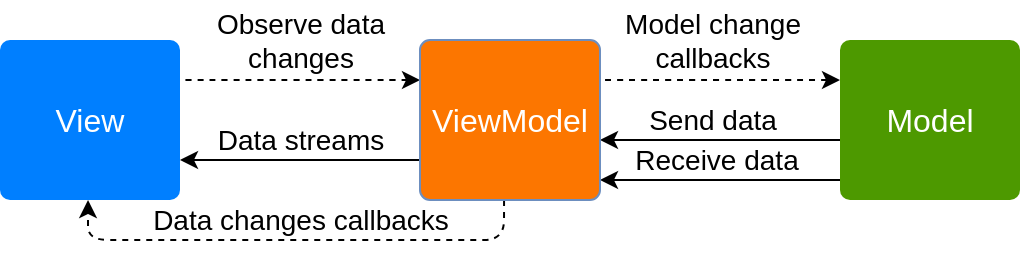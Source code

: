 <mxfile version="13.0.1" type="device"><diagram id="JtJVbiyEpV9sN2groHnd" name="Page-1"><mxGraphModel dx="838" dy="668" grid="1" gridSize="10" guides="1" tooltips="1" connect="1" arrows="1" fold="1" page="1" pageScale="1" pageWidth="827" pageHeight="1169" math="0" shadow="0"><root><mxCell id="0"/><mxCell id="1" parent="0"/><mxCell id="UDMyCV-hDTmZgRKPzvxP-33" value="" style="edgeStyle=orthogonalEdgeStyle;curved=1;orthogonalLoop=1;jettySize=auto;html=1;startArrow=classic;startFill=1;endArrow=none;endFill=0;fontSize=14;fontColor=#000000;dashed=1;" edge="1" parent="1" source="UDMyCV-hDTmZgRKPzvxP-10" target="UDMyCV-hDTmZgRKPzvxP-12"><mxGeometry relative="1" as="geometry"><Array as="points"><mxPoint x="410" y="340"/><mxPoint x="410" y="340"/></Array></mxGeometry></mxCell><mxCell id="UDMyCV-hDTmZgRKPzvxP-10" value="Model" style="html=1;shadow=0;dashed=0;shape=mxgraph.bootstrap.rrect;rSize=5;strokeColor=none;strokeWidth=1;fillColor=#4D9900;fontColor=#FFFFFF;whiteSpace=wrap;align=center;verticalAlign=middle;spacingLeft=0;fontStyle=0;fontSize=16;spacing=5;" vertex="1" parent="1"><mxGeometry x="490" y="320" width="90" height="80" as="geometry"/></mxCell><mxCell id="UDMyCV-hDTmZgRKPzvxP-29" style="edgeStyle=orthogonalEdgeStyle;curved=1;orthogonalLoop=1;jettySize=auto;html=1;startArrow=classic;startFill=1;endArrow=none;endFill=0;fontSize=14;fontColor=#000000;" edge="1" parent="1" source="UDMyCV-hDTmZgRKPzvxP-11" target="UDMyCV-hDTmZgRKPzvxP-12"><mxGeometry relative="1" as="geometry"><Array as="points"><mxPoint x="240" y="380"/><mxPoint x="240" y="380"/></Array></mxGeometry></mxCell><mxCell id="UDMyCV-hDTmZgRKPzvxP-11" value="View" style="html=1;shadow=0;dashed=0;shape=mxgraph.bootstrap.rrect;rSize=5;strokeColor=none;strokeWidth=1;fillColor=#007FFF;fontColor=#FFFFFF;whiteSpace=wrap;align=center;verticalAlign=middle;spacingLeft=0;fontStyle=0;fontSize=16;spacing=5;" vertex="1" parent="1"><mxGeometry x="70" y="320" width="90" height="80" as="geometry"/></mxCell><mxCell id="UDMyCV-hDTmZgRKPzvxP-30" value="" style="edgeStyle=orthogonalEdgeStyle;curved=1;orthogonalLoop=1;jettySize=auto;html=1;startArrow=classic;startFill=1;endArrow=none;endFill=0;fontSize=14;fontColor=#000000;dashed=1;" edge="1" parent="1" source="UDMyCV-hDTmZgRKPzvxP-12" target="UDMyCV-hDTmZgRKPzvxP-11"><mxGeometry relative="1" as="geometry"><Array as="points"><mxPoint x="240" y="340"/><mxPoint x="240" y="340"/></Array></mxGeometry></mxCell><mxCell id="UDMyCV-hDTmZgRKPzvxP-31" value="" style="edgeStyle=orthogonalEdgeStyle;curved=1;orthogonalLoop=1;jettySize=auto;html=1;startArrow=classic;startFill=1;endArrow=none;endFill=0;fontSize=14;fontColor=#000000;" edge="1" parent="1" source="UDMyCV-hDTmZgRKPzvxP-12" target="UDMyCV-hDTmZgRKPzvxP-10"><mxGeometry relative="1" as="geometry"><Array as="points"><mxPoint x="410" y="390"/><mxPoint x="410" y="390"/></Array></mxGeometry></mxCell><mxCell id="UDMyCV-hDTmZgRKPzvxP-32" value="" style="edgeStyle=orthogonalEdgeStyle;curved=1;orthogonalLoop=1;jettySize=auto;html=1;startArrow=classic;startFill=1;endArrow=none;endFill=0;fontSize=14;fontColor=#000000;" edge="1" parent="1" source="UDMyCV-hDTmZgRKPzvxP-12" target="UDMyCV-hDTmZgRKPzvxP-10"><mxGeometry relative="1" as="geometry"><Array as="points"><mxPoint x="410" y="370"/><mxPoint x="410" y="370"/></Array></mxGeometry></mxCell><mxCell id="UDMyCV-hDTmZgRKPzvxP-36" style="edgeStyle=orthogonalEdgeStyle;orthogonalLoop=1;jettySize=auto;html=1;entryX=0.489;entryY=1;entryDx=0;entryDy=0;entryPerimeter=0;startArrow=none;startFill=0;endArrow=classic;endFill=1;fontSize=14;fontColor=#000000;rounded=1;exitX=0.467;exitY=1;exitDx=0;exitDy=0;exitPerimeter=0;dashed=1;" edge="1" parent="1" source="UDMyCV-hDTmZgRKPzvxP-12" target="UDMyCV-hDTmZgRKPzvxP-11"><mxGeometry relative="1" as="geometry"/></mxCell><mxCell id="UDMyCV-hDTmZgRKPzvxP-12" value="ViewModel" style="html=1;shadow=0;dashed=0;shape=mxgraph.bootstrap.rrect;rSize=5;strokeColor=#6c8ebf;strokeWidth=1;fillColor=#FC7600;whiteSpace=wrap;align=center;verticalAlign=middle;spacingLeft=0;fontStyle=0;fontSize=16;spacing=5;fontColor=#FFFFFF;" vertex="1" parent="1"><mxGeometry x="280" y="320" width="90" height="80" as="geometry"/></mxCell><mxCell id="UDMyCV-hDTmZgRKPzvxP-37" value="Observe data&lt;br&gt;changes" style="text;html=1;align=center;verticalAlign=middle;resizable=0;points=[];autosize=1;fontSize=14;fontColor=#000000;" vertex="1" parent="1"><mxGeometry x="170" y="300" width="100" height="40" as="geometry"/></mxCell><mxCell id="UDMyCV-hDTmZgRKPzvxP-38" value="Data streams" style="text;html=1;align=center;verticalAlign=middle;resizable=0;points=[];autosize=1;fontSize=14;fontColor=#000000;" vertex="1" parent="1"><mxGeometry x="170" y="360" width="100" height="20" as="geometry"/></mxCell><mxCell id="UDMyCV-hDTmZgRKPzvxP-39" value="Model change&lt;br&gt;callbacks" style="text;html=1;align=center;verticalAlign=middle;resizable=0;points=[];autosize=1;fontSize=14;fontColor=#000000;" vertex="1" parent="1"><mxGeometry x="376" y="300" width="100" height="40" as="geometry"/></mxCell><mxCell id="UDMyCV-hDTmZgRKPzvxP-40" value="Send data" style="text;html=1;align=center;verticalAlign=middle;resizable=0;points=[];autosize=1;fontSize=14;fontColor=#000000;" vertex="1" parent="1"><mxGeometry x="386" y="350" width="80" height="20" as="geometry"/></mxCell><mxCell id="UDMyCV-hDTmZgRKPzvxP-41" value="Receive data" style="text;html=1;align=center;verticalAlign=middle;resizable=0;points=[];autosize=1;fontSize=14;fontColor=#000000;" vertex="1" parent="1"><mxGeometry x="378" y="370" width="100" height="20" as="geometry"/></mxCell><mxCell id="UDMyCV-hDTmZgRKPzvxP-43" value="Data changes callbacks" style="text;html=1;align=center;verticalAlign=middle;resizable=0;points=[];autosize=1;fontSize=14;fontColor=#000000;" vertex="1" parent="1"><mxGeometry x="140" y="400" width="160" height="20" as="geometry"/></mxCell></root></mxGraphModel></diagram></mxfile>